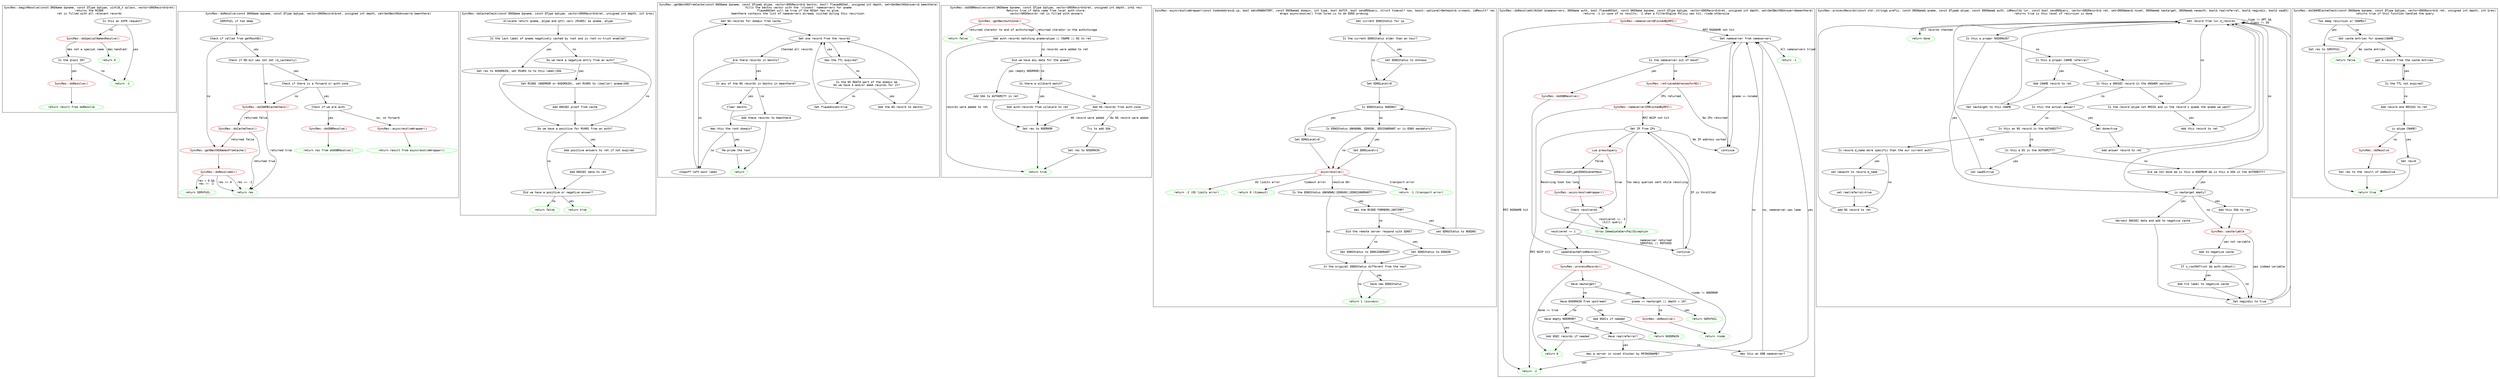 digraph {
  graph [fontname = "monospace"];
  node [fontname = "monospace"];
  edge [fontname = "monospace"];

  subgraph cluster_beginResolve {
    label="SyncRes::beginResolve(const DNSName &qname, const QType &qtype, uint16_t qclass, vector<DNSRecord>&ret)\nreturns the RCODE\nret is filled with all relevant records";

    beginResolve_doResolve [label="SyncRes::doResolve()", color=red];
    beginResolve_doSpecialNamesResolve [label="SyncRes::doSpecialNamesResolve()", color=red]

    "Is this an AXFR request?";
    "Is this an AXFR request?" -> beginResolve_return_minus_1 [label=yes];
    "Is this an AXFR request?" -> beginResolve_doSpecialNamesResolve [label=no];

    beginResolve_doSpecialNamesResolve -> "Is the qlass IN?" [label="Was not a special name"];
    beginResolve_doSpecialNamesResolve -> beginResolve_return_0 [label="Was handled!"];

    "Is the qlass IN?" -> beginResolve_return_minus_1 [label=no];
    "Is the qlass IN?" -> beginResolve_doResolve [label=yes];
    beginResolve_doResolve -> beginResolve_return_doResolve;
    beginResolve_return_doResolve [label="return result from doResolve", color=green];
    beginResolve_return_0 [label="return 0", color=green];
    beginResolve_return_minus_1 [label="return -1", color=green];
  }

  subgraph cluster_doResolve {
    label="SyncRes::doResolve(const DNSName &qname, const QType &qtype, vector<DNSRecord>&ret, unsigned int depth, set<GetBestNSAnswer>& beenthere)";

    doResolve_doOOBResolve [label="SyncRes::doOOBResolve()", color=red];
    doResolve_doCNAMECacheCheck [label="SyncRes::doCNAMECacheCheck()", color=red];
    doResolve_asyncresolveWrapper [label="SyncRes::asyncresolveWrapper()", color=red];
    doResolve_doCacheCheck [label="SyncRes::doCacheCheck()", color=red];
    doResolve_getBestNSNamesFromCache [label="SyncRes::getBestNSNamesFromCache()", color=red];
    doResolve_doResolveAt [label="SyncRes::doResolveAt()", color=red];

    doResolve_return_res [label="return res", color=green];
    doResolve_return_servfail [label="return SERVFAIL", color=green];

    "SERVFAIL if too deep" -> "Check if called from getRootNS()";
    "Check if called from getRootNS()" -> "Check if RD-bit was not set (d_cacheonly)" [label=yes];
    "Check if called from getRootNS()" -> doResolve_getBestNSNamesFromCache [label=no];
    "Check if RD-bit was not set (d_cacheonly)" -> doResolve_doCNAMECacheCheck [label=no];
    "Check if RD-bit was not set (d_cacheonly)" -> "Check if there is a forward or auth-zone" [label=yes];
    "Check if there is a forward or auth-zone" -> doResolve_doCNAMECacheCheck [label=no];
    "Check if there is a forward or auth-zone" -> "Check if we are auth" [label=yes];
    "Check if we are auth" -> doResolve_asyncresolveWrapper [label="no, so forward"];
    "Check if we are auth" -> doResolve_doOOBResolve [label=yes];
    doResolve_doOOBResolve -> "return res from doOOBResolve()";
    "return res from doOOBResolve()" [color=green];
    doResolve_asyncresolveWrapper -> "return result from asyncresolveWrapper()";
    "return result from asyncresolveWrapper()" [color=green];

    doResolve_doCNAMECacheCheck -> doResolve_doCacheCheck [label="returned false"];
    doResolve_doCNAMECacheCheck -> doResolve_return_res [label="returned true"];

    doResolve_doCacheCheck -> doResolve_getBestNSNamesFromCache [label="returned false"];
    doResolve_doCacheCheck -> doResolve_return_res [label="returned true"];

    doResolve_getBestNSNamesFromCache -> doResolve_doResolveAt;
    doResolve_doResolveAt -> doResolve_return_res [label="res == -2"];
    doResolve_doResolveAt -> doResolve_return_servfail [label="res < 0 &&\nres != -2"];
    doResolve_doResolveAt -> doResolve_return_res [label="res >= 0"];
  }

  subgraph cluster_doCacheCheck {
    label="SyncRes::doCacheCheck(const DNSName &qname, const QType &qtype, vector<DNSRecord>&ret, unsigned int depth, int &res)";

    doCacheCheck_return_false [label="return false", color=green];
    "Did we have a positive or negative answer?" -> doCacheCheck_return_true [label=yes];
    "Did we have a positive or negative answer?" -> doCacheCheck_return_false [label=no];
    doCacheCheck_return_true [label="return true", color=green];

    "Allocate return qname, qtype and qttl vars (RVARS) as qname, qtype" -> "Is the last label of qname negatively cached by root and is root-nx-trust enabled?";

    "Is the last label of qname negatively cached by root and is root-nx-trust enabled?" -> "Set res to NXDOMAIN, set RVARS to to this label|SOA" [label=yes];
    "Is the last label of qname negatively cached by root and is root-nx-trust enabled?" -> "Do we have a negative entry from an auth?" [label=no];
    "Do we have a negative entry from an auth?" -> "Set RCODE (NOERROR or NXDOMAIN), set RVARS to (smaller) qname|SOA" [label=yes];
    "Set RCODE (NOERROR or NXDOMAIN), set RVARS to (smaller) qname|SOA" -> "Add DNSSEC proof from cache";
    "Set res to NXDOMAIN, set RVARS to to this label|SOA" -> "Do we have a positive for RVARS from an auth?";

    "Do we have a negative entry from an auth?" -> "Do we have a positive for RVARS from an auth?" [label=no];

    "Do we have a positive for RVARS from an auth?" -> "Did we have a positive or negative answer?" [label=no];
    "Add DNSSEC proof from cache" -> "Do we have a positive for RVARS from an auth?";

    "Do we have a positive for RVARS from an auth?" -> "Add positive answers to ret if not expired" [label=yes];
    "Add positive answers to ret if not expired" -> "Add DNSSEC data to ret";
    "Add DNSSEC data to ret" -> "Did we have a positive or negative answer?";
  }

  subgraph cluster_getBestNSFromCache {
    label="SyncRes::getBestNSFromCache(const DNSName &qname, const QType& qtype, vector<DNSRecord>& bestns, bool* flawedNSSet, unsigned int depth, set<GetBestNSAnswer>& beenthere)\nFills the bestns vector with the 'closest' nameservers for qname\nflawedNSSet will be true if the NSSet has no glue.\nbeenthere contains the list of nameservers already visited during this recursion.";

    getBestNSFromCache_return [label="return", color=green];

    getBestNSFromCache_chopoff_continue -> "Get NS-records for domain from cache" -> "Get one record from the records" -> "Has the TTL expired?";
    "Get one record from the records" -> "Are there records in bestns?" [label="Checked all records"];

    "Has the TTL expired?" -> "Get one record from the records" [label=yes];
    "Has the TTL expired?" -> "Is the NS RDATA part of the domain &&\nDo we have A and/or AAAA records for it?" [label=no];
    "Is the NS RDATA part of the domain &&\nDo we have A and/or AAAA records for it?" -> "Set flawednsset=true" [label=no];

    "Is the NS RDATA part of the domain &&\nDo we have A and/or AAAA records for it?" -> "Add the NS-record to bestns" [label=yes];
    "Add the NS-record to bestns" -> "Get one record from the records";

    "Set flawednsset=true" -> "Get one record from the records";

    "Are there records in bestns?" -> getBestNSFromCache_chopoff_continue [label=no];
    "Are there records in bestns?" -> "Is any of the NS records in bestns in beenthere?" [label=yes];


    "Is any of the NS records in bestns in beenthere?" -> "Add these records to beenthere" [label=no];
    "Add these records to beenthere" -> getBestNSFromCache_return;

    "Is any of the NS records in bestns in beenthere?" -> "Clear bestns" [label=yes];
    "Clear bestns" -> "Was this the root domain?";
    "Was this the root domain?" -> getBestNSFromCache_chopoff_continue [label=no];
    "Was this the root domain?" -> "Re-prime the root" [label=yes];
    "Re-prime the root" -> getBestNSFromCache_return;
    getBestNSFromCache_chopoff_continue [label="chopoff left-most label"];

    {rank=sink; getBestNSFromCache_chopoff_continue; getBestNSFromCache_return}
  }

  subgraph cluster_doOOBResolve {
    label="SyncRes::doOOBResolve(const DNSName &qname, const QType &qtype, vector<DNSRecord>&ret, unsigned int depth, int& res)\nReturns true if data came from local auth-store.\nvector<DNSRecord> ret is filled with answers";

    doOOBResolve_getBestAuthZone [label="SyncRes::getBestAuthZone()", color=red];
    doOOBResolve_return_false [label="return false", color=green];
    doOOBResolve_return_true [label="return true", color=green];

    doOOBResolve_getBestAuthZone -> doOOBResolve_return_false [label="returned iterator to end of authstorage"];
    doOOBResolve_getBestAuthZone -> "Add auth-records matching qname+qtype || CNAME || NS to ret" [label="returned iterator in the authstorage"];
    "Add auth-records matching qname+qtype || CNAME || NS to ret" -> doOOBResolve_return_true [label="records were added to ret"]
    "Add auth-records matching qname+qtype || CNAME || NS to ret" -> "Did we have any data for the qname?" [label="no records were added to ret"];

    "Did we have any data for the qname?" -> "Add SOA to AUTHORITY in ret" [label="yes (empty NOERROR)"];
    "Add SOA to AUTHORITY in ret" -> "Set res to NOERROR" -> doOOBResolve_return_true;

    "Did we have any data for the qname?" -> "Is there a wildcard match?" [label=no];
    "Is there a wildcard match?" -> "Add auth-records from wildcard to ret" [label=yes];
    "Add auth-records from wildcard to ret" -> "Set res to NOERROR";

    "Is there a wildcard match?" -> "Add NS-records from auth-zone" [label=no];

    "Add NS-records from auth-zone" -> "Set res to NOERROR" [label="NS record were added"];
    "Add NS-records from auth-zone" -> "Try to add SOA" [label="No NS record were added"];

    "Try to add SOA" -> "Set res to NXDOMAIN" -> doOOBResolve_return_true;
  }

  subgraph cluster_asyncresolveWrapper {
    label="SyncRes::asyncresolveWrapper(const ComboAddress& ip, bool ednsMANDATORY, const DNSName& domain, int type, bool doTCP, bool sendRDQuery, struct timeval* now, boost::optional<Netmask>& srcmask, LWResult* res\nWraps asyncresolve() from lwres.cc to do EDNS probing.";

    {rank=min; "Get current EDNSStatus for ip"}

    asyncresolveWrapper_asyncresolve [label="asyncresolve()", color=red];
    asyncresolveWrapper_return_minus_1 [label="return -1 (transport error)", color=green];
    asyncresolveWrapper_return_minus_2 [label="return -2 (OS limits error)", color=green];
    asyncresolveWrapper_return_0 [label="return 0 (timeout)", color=green];
    asyncresolveWrapper_return_1 [label="return 1 (success)", color=green];
    asyncresolveWrapper_setEDNSLevel_0 [label="Set EDNSLevel=0"]
    asyncresolveWrapper_setEDNSLevel_0 -> "Is EDNSStatus NOEDNS?";

    "Get current EDNSStatus for ip" -> "Is the current EDNSStatus older than an hour?";
    "Is the current EDNSStatus older than an hour?" -> "Set EDNSStatus to Unknown" [label=yes];
    "Set EDNSStatus to Unknown" -> asyncresolveWrapper_setEDNSLevel_0;
    "Is the current EDNSStatus older than an hour?" -> asyncresolveWrapper_setEDNSLevel_0 [label=no];

    "Is EDNSStatus NOEDNS?" -> "Set EDNSLevel=0" [label=yes]
    "Set EDNSLevel=0" -> asyncresolveWrapper_asyncresolve;

    "Is EDNSStatus NOEDNS?" -> "Is EDNSStatus UNKNOWN, EDNSOK, EDSIGNORANT or is EDNS mandatory?" [label=no]
    "Is EDNSStatus UNKNOWN, EDNSOK, EDSIGNORANT or is EDNS mandatory?" -> "Set EDNSLevel=1" [label=yes]
    "Set EDNSLevel=1" -> asyncresolveWrapper_asyncresolve;
    "Is EDNSStatus UNKNOWN, EDNSOK, EDSIGNORANT or is EDNS mandatory?" ->  asyncresolveWrapper_asyncresolve [label=no];

    asyncresolveWrapper_asyncresolve -> asyncresolveWrapper_return_minus_1 [label="transport error"];
    asyncresolveWrapper_asyncresolve -> asyncresolveWrapper_return_minus_2 [label="OS limits error"];
    asyncresolveWrapper_asyncresolve -> asyncresolveWrapper_return_0 [label="timeout error"];
    asyncresolveWrapper_asyncresolve -> "Is the EDNSStatus UNKNOWN||EDNSOK||EDNSIGNORANT?" [label="resolve OK!"];

    "Is the EDNSStatus UNKNOWN||EDNSOK||EDNSIGNORANT?" -> "Was the RCODE FORMERR||NOTIMP?" [label=yes];
    "Was the RCODE FORMERR||NOTIMP?" -> "set EDNSStatus to NOEDNS" [label=yes];
    "set EDNSStatus to NOEDNS" -> "Is EDNSStatus NOEDNS?";

    "Was the RCODE FORMERR||NOTIMP?" -> "Did the remote server respond with EDNS?" [label=no];
    "Did the remote server respond with EDNS?" -> "Set EDNSStatus to EDNSOK" [label=yes];
    "Set EDNSStatus to EDNSOK" -> "Is the original EDNSStatus different from the new?";

    "Did the remote server respond with EDNS?" -> "Set EDNSStatus to EDNSIGNORANT" [label=no];
    "Set EDNSStatus to EDNSIGNORANT" -> "Is the original EDNSStatus different from the new?";

    "Is the EDNSStatus UNKNOWN||EDNSOK||EDNSIGNORANT?" -> "Is the original EDNSStatus different from the new?" [label=no];
    "Is the original EDNSStatus different from the new?" -> "Save new EDNSStatus" [label=yes];
    "Is the original EDNSStatus different from the new?" -> asyncresolveWrapper_return_1 [label=no];
    "Save new EDNSStatus" -> asyncresolveWrapper_return_1;
  }

  subgraph cluster_doResolveAt {
    label="SyncRes::doResolveAt(NsSet &nameservers, DNSName auth, bool flawedNSSet, const DNSName &qname, const QType &qtype, vector<DNSRecord>&ret, unsigned int depth, set<GetBestNSAnswer>&beenthere)\nreturns -1 in case of no results, -2 when a FilterEngine Policy was hit, rcode otherwise";

    doResolveAt_nameServersBlockedByRPZ [label="SyncRes::nameserversBlockedByRPZ()", color=red];
    doResolveAt_doOOBResolve_for_NS [label="SyncRes::doOOBResolve()", color=red];
    doResolveAt_retrieveAddressesForNS [label="SyncRes::retrieveAddressesForNS()", color=red];
    doResolveAt_nameserverIPBlockedByRPZ [label="SyncRes::nameserverIPBlockedByRPZ()", color=red];
    doResolveAt_Lua_preoutquery [label="Lua preoutquery", color=red];
    doResolveAt_asyncresolveWrapper [label="SyncRes::asyncresolveWrapper()", color=red];
    doResolveAt_processRecords [label="SyncRes::processRecords()", color=red];
    doResolveAt_doResolve [label="SyncRes::doResolve()", color=red];

    doResolveAt_return_minus_2 [label="return -2", color=green];
    doResolveAt_return_minus_1 [label="return -1", color=green];
    doResolveAt_return_0 [label="return 0", color=green];
    doResolveAt_return_rcode [label="return rcode", color=green];
    doResolveAt_return_servfail [label="return SERVFAIL", color=green];
    doResolveAt_return_nxdomain [label="return NXDOMAIN", color=green];

    doResolveAt_mainloop_continue [label="continue"];
    doResolveAt_mainloop_continue -> "Get nameserver from nameservers";

    doResolveAt_nsiploop_continue [label="continue"];
    doResolveAt_nsiploop_continue -> "Get IP from IPs";

    doResolveAt_nameServersBlockedByRPZ -> doResolveAt_return_minus_2 [label="RPZ NSDNAME hit"];
    doResolveAt_nameServersBlockedByRPZ ->  "Get nameserver from nameservers" [lhead=cluster_doResolveAt_mainloop, label="RPZ NSDNAME not hit"];

    doResolveAt_ImmediateServFailException [label="throw ImmediateServFailException", color=green];

    "Get nameserver from nameservers" -> doResolveAt_mainloop_continue [label="qname == nsname"];
    "Get nameserver from nameservers" -> doResolveAt_return_minus_1 [label="All nameservers tried"];
    "Get nameserver from nameservers" -> "Is the nameserver out of band?";
    "Is the nameserver out of band?" -> doResolveAt_doOOBResolve_for_NS [label=yes];
    doResolveAt_doOOBResolve_for_NS -> "updateCacheFromRecords()";
    "Is the nameserver out of band?" -> doResolveAt_retrieveAddressesForNS [label=no];
    doResolveAt_retrieveAddressesForNS -> doResolveAt_mainloop_continue [label="No IPs returned"];
    doResolveAt_retrieveAddressesForNS -> doResolveAt_nameserverIPBlockedByRPZ [label="IPs returned"];
    doResolveAt_nameserverIPBlockedByRPZ -> doResolveAt_return_minus_2 [label="RPZ NSIP hit"];
    doResolveAt_nameserverIPBlockedByRPZ -> "Get IP from IPs" [label="RPZ NSIP not hit"];

    "Get IP from IPs" -> doResolveAt_nsiploop_continue [label="IP is throttled"];
    "Get IP from IPs" -> doResolveAt_ImmediateServFailException [label="Too many queries sent while resolving"];
    "Get IP from IPs" -> doResolveAt_ImmediateServFailException [label="Resolving took too long"];
    "Get IP from IPs" -> doResolveAt_mainloop_continue [label="No IP address worked"];
    "Get IP from IPs" -> doResolveAt_Lua_preoutquery;

    doResolveAt_Lua_preoutquery -> "Check resolveret" [label="true"];
    doResolveAt_Lua_preoutquery -> doResolveAt_getEDNSSubnetMask [label="false"];
    doResolveAt_getEDNSSubnetMask -> doResolveAt_asyncresolveWrapper;
    doResolveAt_asyncresolveWrapper ->  "Check resolveret";
    "Check resolveret" -> doResolveAt_ImmediateServFailException [label="resolveret == -3\n(kill query)"];
    "Check resolveret" -> "resolveret == 1";
    "resolveret == 1" -> doResolveAt_nsiploop_continue [label="nameserver returned\nSERVFAIL || REFUSED"];
    "resolveret == 1" -> "updateCacheFromRecords()";
    "updateCacheFromRecords()" -> doResolveAt_return_rcode [label="rcode != NOERROR"]; // line 1473
    "updateCacheFromRecords()" -> doResolveAt_processRecords; // line 1484
    doResolveAt_processRecords -> doResolveAt_return_0 [label="done == true"];
    doResolveAt_processRecords -> "Have newtarget?";

    "Have newtarget?" -> "qname == newtarget || depth > 10?" [label=yes];
    "qname == newtarget || depth > 10?" -> doResolveAt_return_servfail [label=yes];
    "qname == newtarget || depth > 10?" -> doResolveAt_doResolve [label=no];
    doResolveAt_doResolve -> doResolveAt_return_rcode;

    "Have newtarget?" -> "Have NXDOMAIN from upstream?" [label=no];
    "Have NXDOMAIN from upstream?" -> "Add NSECs if needed" [label=yes];
    "Add NSECs if needed" -> doResolveAt_return_nxdomain;

    "Have NXDOMAIN from upstream?" -> "Have empty NOERROR?" [label=no];
    "Have empty NOERROR?" -> "Add NSEC records if needed" [label=yes];
    "Add NSEC records if needed" -> doResolveAt_return_0;

    "Have empty NOERROR?" -> "Have realreferral?" [label=no];
    "Have realreferral?" -> "Was a server in nsset blocker by RPZNSDNAME?" [label=yes];
    "Was a server in nsset blocker by RPZNSDNAME?" -> doResolveAt_return_minus_2 [label=yes];
    "Was a server in nsset blocker by RPZNSDNAME?" -> "Get nameserver from nameservers" [label=no];

    "Have realreferral?" -> "Was this an OOB nameserver?" [label=no];
    "Was this an OOB nameserver?" -> "Get nameserver from nameservers" [label="no, nameserver was lame"];
    "Was this an OOB nameserver?" -> "Get nameserver from nameservers" [label=yes];
  }

  subgraph cluster_processRecords {
    label="SyncRes::processRecords(const std::string& prefix, const DNSName& qname, const QType& qtype, const DNSName& auth, LWResult& lwr, const bool sendRDQuery, vector<DNSRecord>& ret, set<DNSName>& nsset, DNSName& newtarget, DNSName& newauth, bool& realreferral, bool& negindic, bool& sawDS)\nreturns true is this level of recursion is done";

//    { rank=same; "Get record from lwr.d_records" processRecords_return_done}

//    { rank=same; "Is this a proper CNAME referral?" "Is this a DNSSEC record in the ANSWER section?" "Is this the actual answer?" "Is this an NS record in the AUTHORITY?" "Is this a DS in the AUTHORITY?" "Is this a proper NXDOMAIN?" "Are we not done && is this a NOERROR && is this a SOA in the AUTHORITY?"}

    "Get record from lwr.d_records";
    "Get record from lwr.d_records" -> "Is this a proper NXDOMAIN?"; // line 1177
    "Get record from lwr.d_records" -> processRecords_return_done [label="All records checked"];
    "Get record from lwr.d_records" -> "Get record from lwr.d_records" [label="type != OPT &&\nclass != IN"];

    "Is this a proper NXDOMAIN?" -> "is newtarget empty?" [label=yes]; // note, we have a CNAME chasing bug here issue #679
    "is newtarget empty?" -> processRecords_wasVariable [label=no];
    "is newtarget empty?" -> "Add this SOA to ret" [label=yes];
    processRecords_wasVariable [label="SyncRes::wasVariable", color=red]
    "Add this SOA to ret" -> processRecords_wasVariable;
    processRecords_wasVariable -> "Set negindic to true" [label="was indeed variable"];
    processRecords_wasVariable -> "Add to negative cache" [label="was not variable"];
    "Add to negative cache" -> "If s_rootNXTrust && auth.isRoot()";
    "If s_rootNXTrust && auth.isRoot()" -> "Set negindic to true" [label=no];
    "If s_rootNXTrust && auth.isRoot()" -> "Add tld label to negative cache" [label=yes];
    "Add tld label to negative cache" -> "Set negindic to true";
    "Set negindic to true" -> "Get record from lwr.d_records";

    "Is this a proper NXDOMAIN?" -> "Is this a proper CNAME referral?" [label=no];
    "Is this a proper CNAME referral?" -> "Add CNAME record to ret" [label=yes];
    "Add CNAME record to ret" -> "Set newtarget to this CNAME" -> "Get record from lwr.d_records";

    "Is this a proper CNAME referral?" -> "Is this a DNSSEC record in the ANSWER section?" [label=no];
    "Is this a DNSSEC record in the ANSWER section?" -> "Is the record.qtype not RRSIG and is the record's qname the qname we want?"[label=yes];
    "Is the record.qtype not RRSIG and is the record's qname the qname we want?" -> "Add this record to ret" [label=yes];
    "Add this record to ret" -> "Get record from lwr.d_records";
    "Is the record.qtype not RRSIG and is the record's qname the qname we want?" -> "Get record from lwr.d_records" [label=no];

    "Is this a DNSSEC record in the ANSWER section?" -> "Is this the actual answer?" [label=no];
    "Is this the actual answer?" -> "Set done=true" [label=yes];
    "Set done=true" -> "Add answer record to ret" -> "Get record from lwr.d_records";

    "Is this the actual answer?" -> "Is this an NS record in the AUTHORITY?" [label=no];
    "Is this an NS record in the AUTHORITY?" -> "Is record.d_name more specific than the our current auth?" [label=yes];
    "Is record.d_name more specific than the our current auth?" -> "set newauth to record.d_name" [label=yes];
    "set newauth to record.d_name" -> "set realreferral=true" -> "add NS record to ret";
    "Is record.d_name more specific than the our current auth?" -> "add NS record to ret" [label=no];
    "add NS record to ret" -> "Get record from lwr.d_records";

    "Is this an NS record in the AUTHORITY?" -> "Is this a DS in the AUTHORITY?" [label=no];
    "Is this a DS in the AUTHORITY?" -> "set sawDS=true" [label=yes];
    "set sawDS=true" -> "Get record from lwr.d_records";

    "Is this a DS in the AUTHORITY?" -> "Are we not done && is this a NOERROR && is this a SOA in the AUTHORITY?" [label=no];
    "Are we not done && is this a NOERROR && is this a SOA in the AUTHORITY?" -> "is newtarget empty?" [label=yes];
    "is newtarget empty?" -> "Harvest DNSSEC data and add to negative cache" [label=yes];
    "is newtarget empty?" -> "Get record from lwr.d_records";
    "Harvest DNSSEC data and add to negative cache" -> "Set negindic to true" -> "Get record from lwr.d_records";

    "Are we not done && is this a NOERROR && is this a SOA in the AUTHORITY?" -> "Get record from lwr.d_records" [label=no];

    processRecords_return_done [label="return done", color=green];
  }

  subgraph cluster_doCNAMECacheCheck {
    label="SyncRes::doCNAMECacheCheck(const DNSName &qname, const QType &qtype, vector<DNSRecord>& ret, unsigned int depth, int &res)\nreturns true if this function handled the query";

    doCNAMECacheCheck_return_true [label="return true", color=green];
    doCNAMECacheCheck_return_false [label="return false", color=green];

    doCNAMECacheCheck_servfail [label="Set res to SERVFAIL"];
    doCNAMECacheCheck_servfail -> doCNAMECacheCheck_return_true;

    doCNAMECacheCheck_doResolve [label="SyncRes::doResolve", color=red];

    "Too deep recursion or CNAMEs?" -> doCNAMECacheCheck_servfail [label=yes];
    "Too deep recursion or CNAMEs?" -> "Get cache entries for qname|CNAME" [label=no];
    "Get cache entries for qname|CNAME" -> "get a record from the cache entries" -> "Is the TTL not expired?";
    "Is the TTL not expired?" -> "get a record from the cache entries" [label=yes];
    "Is the TTL not expired?" -> "Add record and RRSIGS to ret" [label=no];
    "Add record and RRSIGS to ret" -> "is qtype CNAME?";
    "is qtype CNAME?" -> doCNAMECacheCheck_doResolve [label=no];
    doCNAMECacheCheck_doResolve -> "Set res to the result of doResolve" -> doCNAMECacheCheck_return_true;
    "is qtype CNAME?" -> "Set res=0" [label=yes];
    "Set res=0" -> doCNAMECacheCheck_return_true;
    "Get cache entries for qname|CNAME" -> doCNAMECacheCheck_return_false [label="No cache entries"];
  }
}
